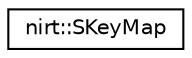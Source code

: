 digraph "Graphical Class Hierarchy"
{
 // LATEX_PDF_SIZE
  edge [fontname="Helvetica",fontsize="10",labelfontname="Helvetica",labelfontsize="10"];
  node [fontname="Helvetica",fontsize="10",shape=record];
  rankdir="LR";
  Node0 [label="nirt::SKeyMap",height=0.2,width=0.4,color="black", fillcolor="white", style="filled",URL="$structnirt_1_1SKeyMap.html",tooltip="Struct storing which key belongs to which action."];
}
